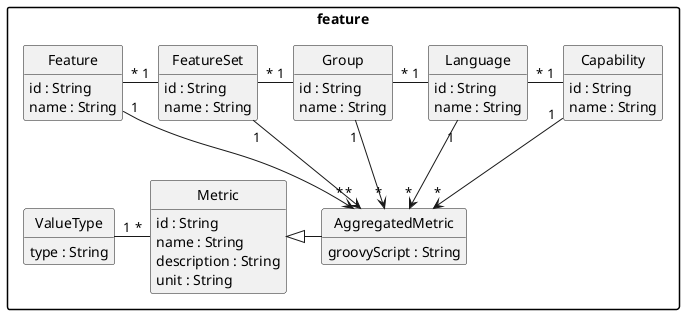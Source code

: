 @startuml
package "feature" {

	class ValueType {
	  type : String
	}

	class AggregatedMetric {
	  groovyScript : String
	}

	class Metric {
	  id : String
	  name : String
	  description : String
	  unit : String
	}

	class Capability {
	  id : String
	  name : String
	}

	class Language {
	  id : String
	  name : String
	}

	class Group {
	  id : String
	  name : String
	}

	class FeatureSet {
	  id : String
	  name : String
	}

	class Feature {
	  id : String
	  name : String
	}

}

Feature "*" -right- "1" FeatureSet
FeatureSet "*" -right- "1" Group
Group "*" -right- "1" Language
Language "*" -right- "1" Capability

Metric "*" -left- "1" ValueType
AggregatedMetric -left-|> Metric

Capability "1" --> "*" AggregatedMetric
Language "1" --> "*" AggregatedMetric
Group "1" --> "*" AggregatedMetric
FeatureSet "1" --> "*" AggregatedMetric
Feature "1" --> "*" AggregatedMetric

hide empty members
hide empty methods
hide circle

skinparam monochrome true
skinparam shadowing false
skinparam packageStyle rect
@enduml
